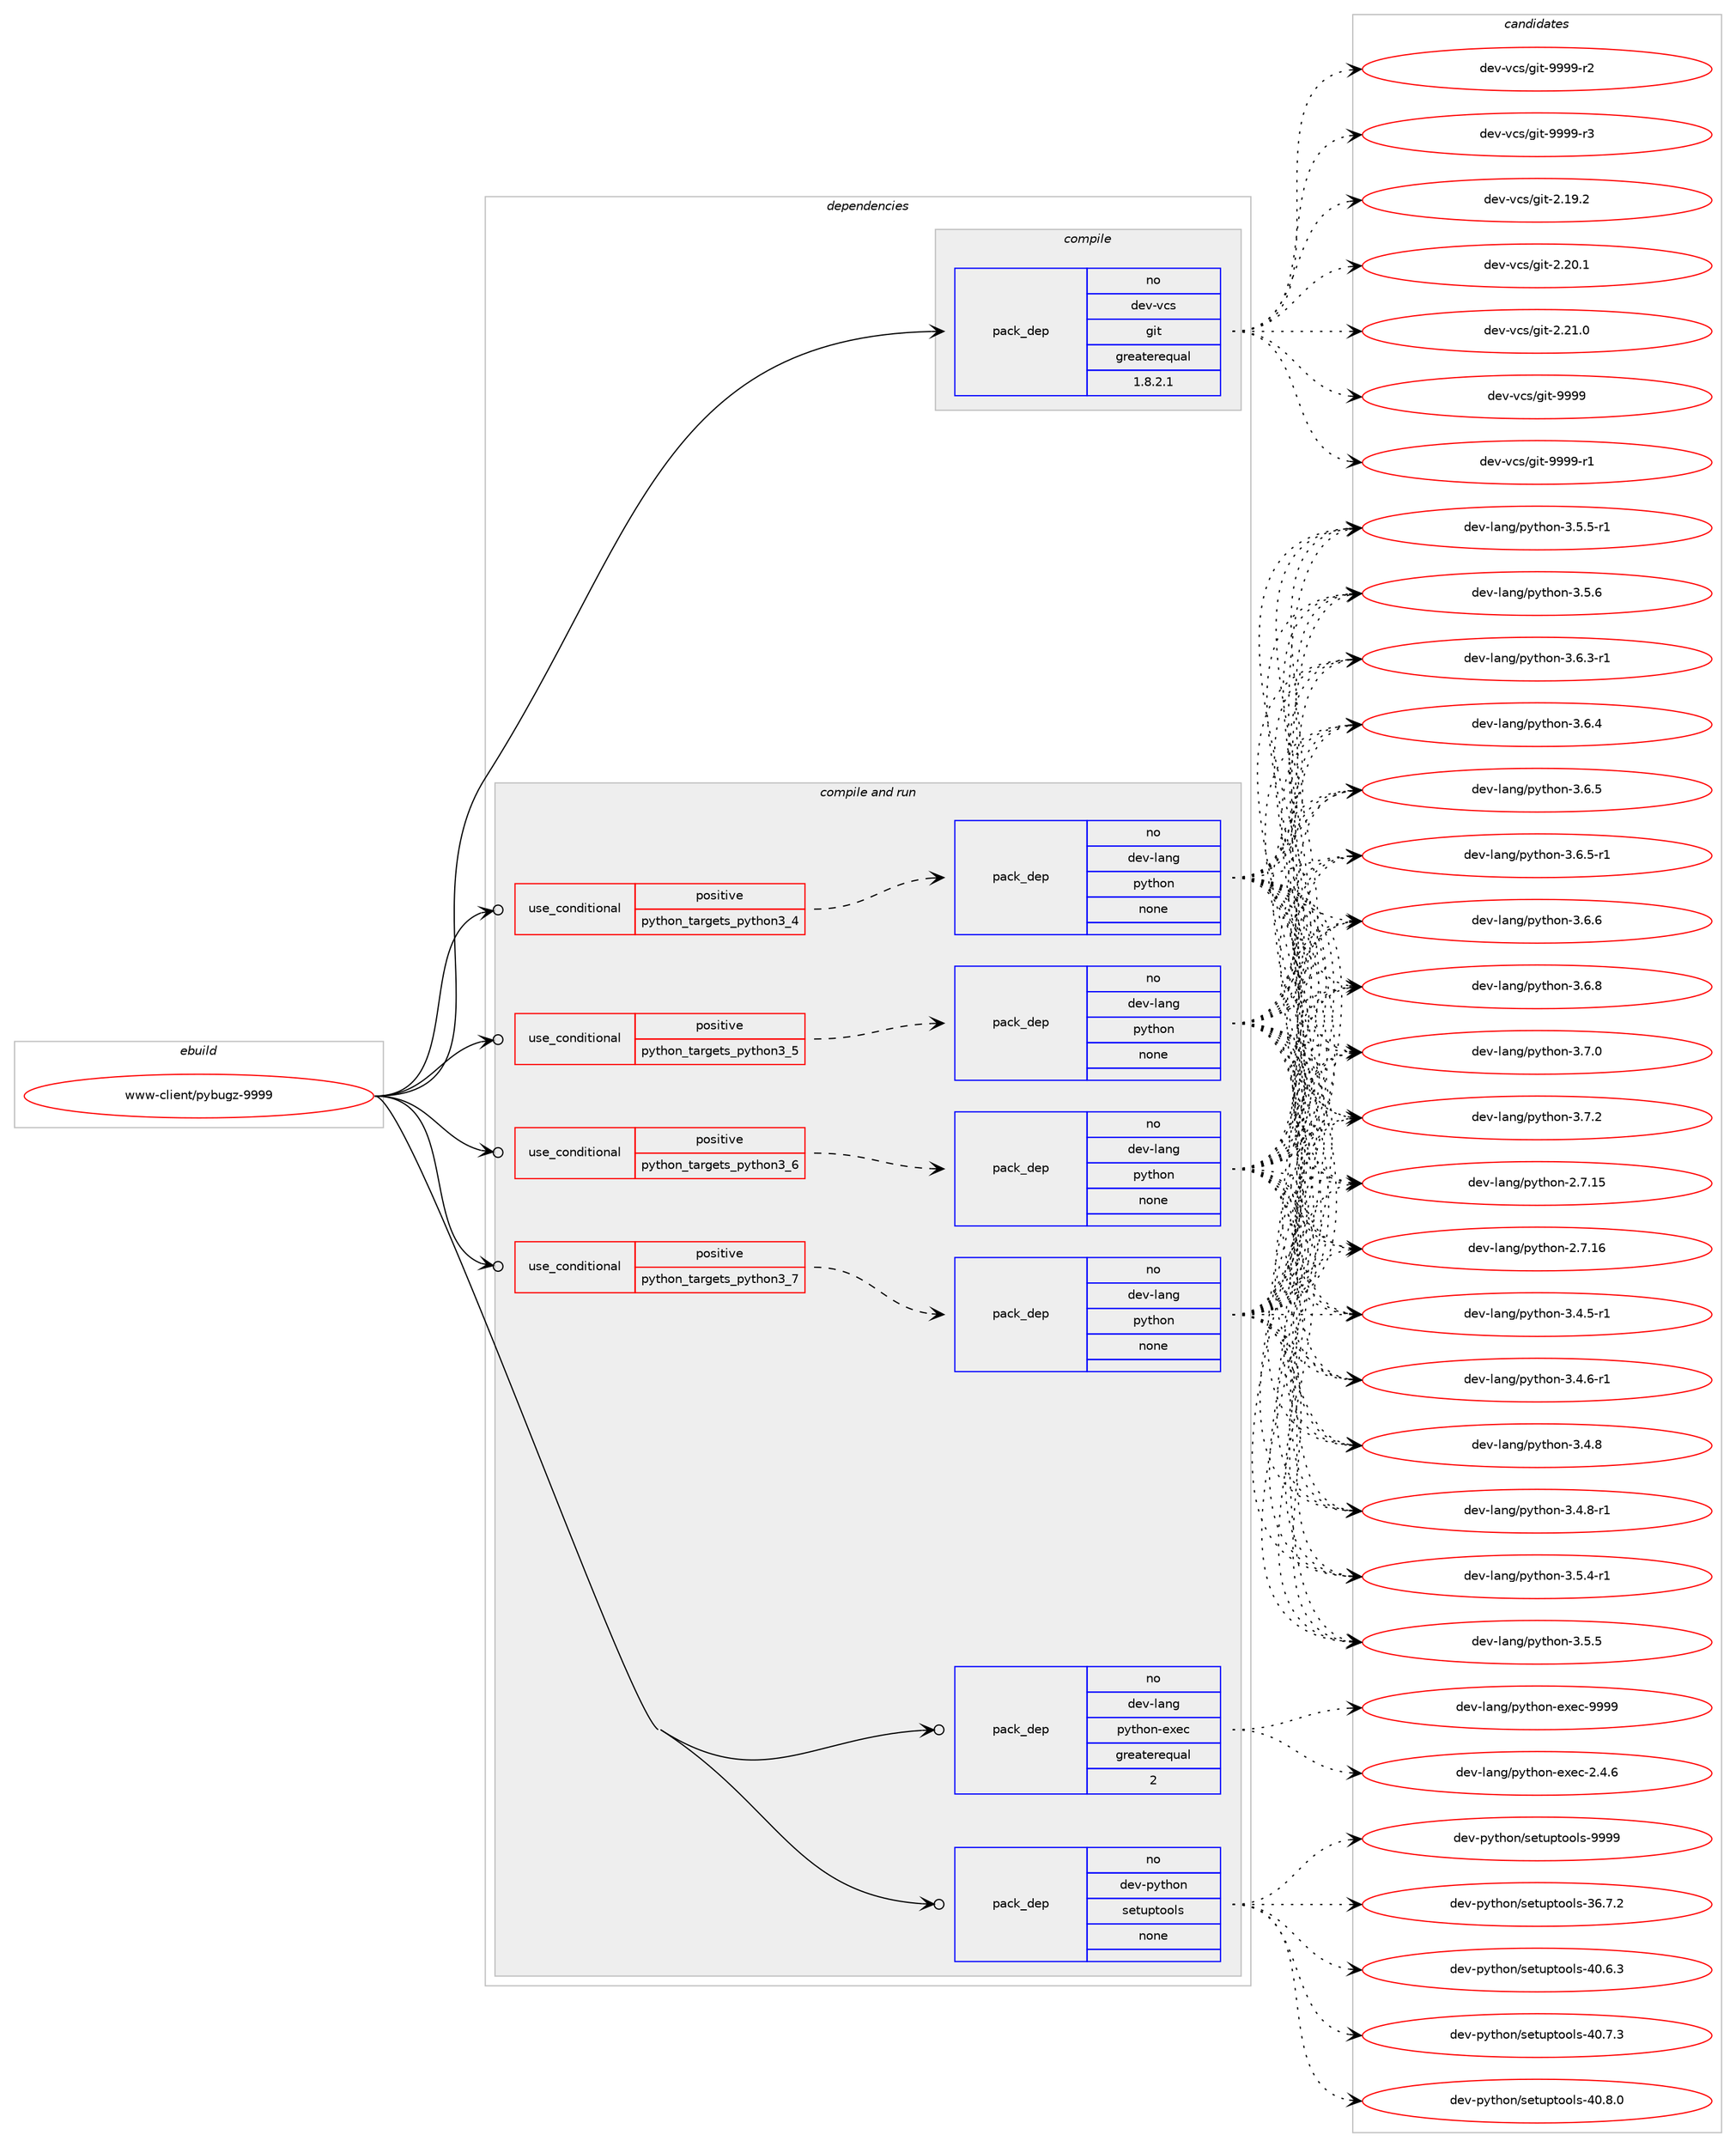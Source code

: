 digraph prolog {

# *************
# Graph options
# *************

newrank=true;
concentrate=true;
compound=true;
graph [rankdir=LR,fontname=Helvetica,fontsize=10,ranksep=1.5];#, ranksep=2.5, nodesep=0.2];
edge  [arrowhead=vee];
node  [fontname=Helvetica,fontsize=10];

# **********
# The ebuild
# **********

subgraph cluster_leftcol {
color=gray;
rank=same;
label=<<i>ebuild</i>>;
id [label="www-client/pybugz-9999", color=red, width=4, href="../www-client/pybugz-9999.svg"];
}

# ****************
# The dependencies
# ****************

subgraph cluster_midcol {
color=gray;
label=<<i>dependencies</i>>;
subgraph cluster_compile {
fillcolor="#eeeeee";
style=filled;
label=<<i>compile</i>>;
subgraph pack1256125 {
dependency1749500 [label=<<TABLE BORDER="0" CELLBORDER="1" CELLSPACING="0" CELLPADDING="4" WIDTH="220"><TR><TD ROWSPAN="6" CELLPADDING="30">pack_dep</TD></TR><TR><TD WIDTH="110">no</TD></TR><TR><TD>dev-vcs</TD></TR><TR><TD>git</TD></TR><TR><TD>greaterequal</TD></TR><TR><TD>1.8.2.1</TD></TR></TABLE>>, shape=none, color=blue];
}
id:e -> dependency1749500:w [weight=20,style="solid",arrowhead="vee"];
}
subgraph cluster_compileandrun {
fillcolor="#eeeeee";
style=filled;
label=<<i>compile and run</i>>;
subgraph cond464114 {
dependency1749501 [label=<<TABLE BORDER="0" CELLBORDER="1" CELLSPACING="0" CELLPADDING="4"><TR><TD ROWSPAN="3" CELLPADDING="10">use_conditional</TD></TR><TR><TD>positive</TD></TR><TR><TD>python_targets_python3_4</TD></TR></TABLE>>, shape=none, color=red];
subgraph pack1256126 {
dependency1749502 [label=<<TABLE BORDER="0" CELLBORDER="1" CELLSPACING="0" CELLPADDING="4" WIDTH="220"><TR><TD ROWSPAN="6" CELLPADDING="30">pack_dep</TD></TR><TR><TD WIDTH="110">no</TD></TR><TR><TD>dev-lang</TD></TR><TR><TD>python</TD></TR><TR><TD>none</TD></TR><TR><TD></TD></TR></TABLE>>, shape=none, color=blue];
}
dependency1749501:e -> dependency1749502:w [weight=20,style="dashed",arrowhead="vee"];
}
id:e -> dependency1749501:w [weight=20,style="solid",arrowhead="odotvee"];
subgraph cond464115 {
dependency1749503 [label=<<TABLE BORDER="0" CELLBORDER="1" CELLSPACING="0" CELLPADDING="4"><TR><TD ROWSPAN="3" CELLPADDING="10">use_conditional</TD></TR><TR><TD>positive</TD></TR><TR><TD>python_targets_python3_5</TD></TR></TABLE>>, shape=none, color=red];
subgraph pack1256127 {
dependency1749504 [label=<<TABLE BORDER="0" CELLBORDER="1" CELLSPACING="0" CELLPADDING="4" WIDTH="220"><TR><TD ROWSPAN="6" CELLPADDING="30">pack_dep</TD></TR><TR><TD WIDTH="110">no</TD></TR><TR><TD>dev-lang</TD></TR><TR><TD>python</TD></TR><TR><TD>none</TD></TR><TR><TD></TD></TR></TABLE>>, shape=none, color=blue];
}
dependency1749503:e -> dependency1749504:w [weight=20,style="dashed",arrowhead="vee"];
}
id:e -> dependency1749503:w [weight=20,style="solid",arrowhead="odotvee"];
subgraph cond464116 {
dependency1749505 [label=<<TABLE BORDER="0" CELLBORDER="1" CELLSPACING="0" CELLPADDING="4"><TR><TD ROWSPAN="3" CELLPADDING="10">use_conditional</TD></TR><TR><TD>positive</TD></TR><TR><TD>python_targets_python3_6</TD></TR></TABLE>>, shape=none, color=red];
subgraph pack1256128 {
dependency1749506 [label=<<TABLE BORDER="0" CELLBORDER="1" CELLSPACING="0" CELLPADDING="4" WIDTH="220"><TR><TD ROWSPAN="6" CELLPADDING="30">pack_dep</TD></TR><TR><TD WIDTH="110">no</TD></TR><TR><TD>dev-lang</TD></TR><TR><TD>python</TD></TR><TR><TD>none</TD></TR><TR><TD></TD></TR></TABLE>>, shape=none, color=blue];
}
dependency1749505:e -> dependency1749506:w [weight=20,style="dashed",arrowhead="vee"];
}
id:e -> dependency1749505:w [weight=20,style="solid",arrowhead="odotvee"];
subgraph cond464117 {
dependency1749507 [label=<<TABLE BORDER="0" CELLBORDER="1" CELLSPACING="0" CELLPADDING="4"><TR><TD ROWSPAN="3" CELLPADDING="10">use_conditional</TD></TR><TR><TD>positive</TD></TR><TR><TD>python_targets_python3_7</TD></TR></TABLE>>, shape=none, color=red];
subgraph pack1256129 {
dependency1749508 [label=<<TABLE BORDER="0" CELLBORDER="1" CELLSPACING="0" CELLPADDING="4" WIDTH="220"><TR><TD ROWSPAN="6" CELLPADDING="30">pack_dep</TD></TR><TR><TD WIDTH="110">no</TD></TR><TR><TD>dev-lang</TD></TR><TR><TD>python</TD></TR><TR><TD>none</TD></TR><TR><TD></TD></TR></TABLE>>, shape=none, color=blue];
}
dependency1749507:e -> dependency1749508:w [weight=20,style="dashed",arrowhead="vee"];
}
id:e -> dependency1749507:w [weight=20,style="solid",arrowhead="odotvee"];
subgraph pack1256130 {
dependency1749509 [label=<<TABLE BORDER="0" CELLBORDER="1" CELLSPACING="0" CELLPADDING="4" WIDTH="220"><TR><TD ROWSPAN="6" CELLPADDING="30">pack_dep</TD></TR><TR><TD WIDTH="110">no</TD></TR><TR><TD>dev-lang</TD></TR><TR><TD>python-exec</TD></TR><TR><TD>greaterequal</TD></TR><TR><TD>2</TD></TR></TABLE>>, shape=none, color=blue];
}
id:e -> dependency1749509:w [weight=20,style="solid",arrowhead="odotvee"];
subgraph pack1256131 {
dependency1749510 [label=<<TABLE BORDER="0" CELLBORDER="1" CELLSPACING="0" CELLPADDING="4" WIDTH="220"><TR><TD ROWSPAN="6" CELLPADDING="30">pack_dep</TD></TR><TR><TD WIDTH="110">no</TD></TR><TR><TD>dev-python</TD></TR><TR><TD>setuptools</TD></TR><TR><TD>none</TD></TR><TR><TD></TD></TR></TABLE>>, shape=none, color=blue];
}
id:e -> dependency1749510:w [weight=20,style="solid",arrowhead="odotvee"];
}
subgraph cluster_run {
fillcolor="#eeeeee";
style=filled;
label=<<i>run</i>>;
}
}

# **************
# The candidates
# **************

subgraph cluster_choices {
rank=same;
color=gray;
label=<<i>candidates</i>>;

subgraph choice1256125 {
color=black;
nodesep=1;
choice10010111845118991154710310511645504649574650 [label="dev-vcs/git-2.19.2", color=red, width=4,href="../dev-vcs/git-2.19.2.svg"];
choice10010111845118991154710310511645504650484649 [label="dev-vcs/git-2.20.1", color=red, width=4,href="../dev-vcs/git-2.20.1.svg"];
choice10010111845118991154710310511645504650494648 [label="dev-vcs/git-2.21.0", color=red, width=4,href="../dev-vcs/git-2.21.0.svg"];
choice1001011184511899115471031051164557575757 [label="dev-vcs/git-9999", color=red, width=4,href="../dev-vcs/git-9999.svg"];
choice10010111845118991154710310511645575757574511449 [label="dev-vcs/git-9999-r1", color=red, width=4,href="../dev-vcs/git-9999-r1.svg"];
choice10010111845118991154710310511645575757574511450 [label="dev-vcs/git-9999-r2", color=red, width=4,href="../dev-vcs/git-9999-r2.svg"];
choice10010111845118991154710310511645575757574511451 [label="dev-vcs/git-9999-r3", color=red, width=4,href="../dev-vcs/git-9999-r3.svg"];
dependency1749500:e -> choice10010111845118991154710310511645504649574650:w [style=dotted,weight="100"];
dependency1749500:e -> choice10010111845118991154710310511645504650484649:w [style=dotted,weight="100"];
dependency1749500:e -> choice10010111845118991154710310511645504650494648:w [style=dotted,weight="100"];
dependency1749500:e -> choice1001011184511899115471031051164557575757:w [style=dotted,weight="100"];
dependency1749500:e -> choice10010111845118991154710310511645575757574511449:w [style=dotted,weight="100"];
dependency1749500:e -> choice10010111845118991154710310511645575757574511450:w [style=dotted,weight="100"];
dependency1749500:e -> choice10010111845118991154710310511645575757574511451:w [style=dotted,weight="100"];
}
subgraph choice1256126 {
color=black;
nodesep=1;
choice10010111845108971101034711212111610411111045504655464953 [label="dev-lang/python-2.7.15", color=red, width=4,href="../dev-lang/python-2.7.15.svg"];
choice10010111845108971101034711212111610411111045504655464954 [label="dev-lang/python-2.7.16", color=red, width=4,href="../dev-lang/python-2.7.16.svg"];
choice1001011184510897110103471121211161041111104551465246534511449 [label="dev-lang/python-3.4.5-r1", color=red, width=4,href="../dev-lang/python-3.4.5-r1.svg"];
choice1001011184510897110103471121211161041111104551465246544511449 [label="dev-lang/python-3.4.6-r1", color=red, width=4,href="../dev-lang/python-3.4.6-r1.svg"];
choice100101118451089711010347112121116104111110455146524656 [label="dev-lang/python-3.4.8", color=red, width=4,href="../dev-lang/python-3.4.8.svg"];
choice1001011184510897110103471121211161041111104551465246564511449 [label="dev-lang/python-3.4.8-r1", color=red, width=4,href="../dev-lang/python-3.4.8-r1.svg"];
choice1001011184510897110103471121211161041111104551465346524511449 [label="dev-lang/python-3.5.4-r1", color=red, width=4,href="../dev-lang/python-3.5.4-r1.svg"];
choice100101118451089711010347112121116104111110455146534653 [label="dev-lang/python-3.5.5", color=red, width=4,href="../dev-lang/python-3.5.5.svg"];
choice1001011184510897110103471121211161041111104551465346534511449 [label="dev-lang/python-3.5.5-r1", color=red, width=4,href="../dev-lang/python-3.5.5-r1.svg"];
choice100101118451089711010347112121116104111110455146534654 [label="dev-lang/python-3.5.6", color=red, width=4,href="../dev-lang/python-3.5.6.svg"];
choice1001011184510897110103471121211161041111104551465446514511449 [label="dev-lang/python-3.6.3-r1", color=red, width=4,href="../dev-lang/python-3.6.3-r1.svg"];
choice100101118451089711010347112121116104111110455146544652 [label="dev-lang/python-3.6.4", color=red, width=4,href="../dev-lang/python-3.6.4.svg"];
choice100101118451089711010347112121116104111110455146544653 [label="dev-lang/python-3.6.5", color=red, width=4,href="../dev-lang/python-3.6.5.svg"];
choice1001011184510897110103471121211161041111104551465446534511449 [label="dev-lang/python-3.6.5-r1", color=red, width=4,href="../dev-lang/python-3.6.5-r1.svg"];
choice100101118451089711010347112121116104111110455146544654 [label="dev-lang/python-3.6.6", color=red, width=4,href="../dev-lang/python-3.6.6.svg"];
choice100101118451089711010347112121116104111110455146544656 [label="dev-lang/python-3.6.8", color=red, width=4,href="../dev-lang/python-3.6.8.svg"];
choice100101118451089711010347112121116104111110455146554648 [label="dev-lang/python-3.7.0", color=red, width=4,href="../dev-lang/python-3.7.0.svg"];
choice100101118451089711010347112121116104111110455146554650 [label="dev-lang/python-3.7.2", color=red, width=4,href="../dev-lang/python-3.7.2.svg"];
dependency1749502:e -> choice10010111845108971101034711212111610411111045504655464953:w [style=dotted,weight="100"];
dependency1749502:e -> choice10010111845108971101034711212111610411111045504655464954:w [style=dotted,weight="100"];
dependency1749502:e -> choice1001011184510897110103471121211161041111104551465246534511449:w [style=dotted,weight="100"];
dependency1749502:e -> choice1001011184510897110103471121211161041111104551465246544511449:w [style=dotted,weight="100"];
dependency1749502:e -> choice100101118451089711010347112121116104111110455146524656:w [style=dotted,weight="100"];
dependency1749502:e -> choice1001011184510897110103471121211161041111104551465246564511449:w [style=dotted,weight="100"];
dependency1749502:e -> choice1001011184510897110103471121211161041111104551465346524511449:w [style=dotted,weight="100"];
dependency1749502:e -> choice100101118451089711010347112121116104111110455146534653:w [style=dotted,weight="100"];
dependency1749502:e -> choice1001011184510897110103471121211161041111104551465346534511449:w [style=dotted,weight="100"];
dependency1749502:e -> choice100101118451089711010347112121116104111110455146534654:w [style=dotted,weight="100"];
dependency1749502:e -> choice1001011184510897110103471121211161041111104551465446514511449:w [style=dotted,weight="100"];
dependency1749502:e -> choice100101118451089711010347112121116104111110455146544652:w [style=dotted,weight="100"];
dependency1749502:e -> choice100101118451089711010347112121116104111110455146544653:w [style=dotted,weight="100"];
dependency1749502:e -> choice1001011184510897110103471121211161041111104551465446534511449:w [style=dotted,weight="100"];
dependency1749502:e -> choice100101118451089711010347112121116104111110455146544654:w [style=dotted,weight="100"];
dependency1749502:e -> choice100101118451089711010347112121116104111110455146544656:w [style=dotted,weight="100"];
dependency1749502:e -> choice100101118451089711010347112121116104111110455146554648:w [style=dotted,weight="100"];
dependency1749502:e -> choice100101118451089711010347112121116104111110455146554650:w [style=dotted,weight="100"];
}
subgraph choice1256127 {
color=black;
nodesep=1;
choice10010111845108971101034711212111610411111045504655464953 [label="dev-lang/python-2.7.15", color=red, width=4,href="../dev-lang/python-2.7.15.svg"];
choice10010111845108971101034711212111610411111045504655464954 [label="dev-lang/python-2.7.16", color=red, width=4,href="../dev-lang/python-2.7.16.svg"];
choice1001011184510897110103471121211161041111104551465246534511449 [label="dev-lang/python-3.4.5-r1", color=red, width=4,href="../dev-lang/python-3.4.5-r1.svg"];
choice1001011184510897110103471121211161041111104551465246544511449 [label="dev-lang/python-3.4.6-r1", color=red, width=4,href="../dev-lang/python-3.4.6-r1.svg"];
choice100101118451089711010347112121116104111110455146524656 [label="dev-lang/python-3.4.8", color=red, width=4,href="../dev-lang/python-3.4.8.svg"];
choice1001011184510897110103471121211161041111104551465246564511449 [label="dev-lang/python-3.4.8-r1", color=red, width=4,href="../dev-lang/python-3.4.8-r1.svg"];
choice1001011184510897110103471121211161041111104551465346524511449 [label="dev-lang/python-3.5.4-r1", color=red, width=4,href="../dev-lang/python-3.5.4-r1.svg"];
choice100101118451089711010347112121116104111110455146534653 [label="dev-lang/python-3.5.5", color=red, width=4,href="../dev-lang/python-3.5.5.svg"];
choice1001011184510897110103471121211161041111104551465346534511449 [label="dev-lang/python-3.5.5-r1", color=red, width=4,href="../dev-lang/python-3.5.5-r1.svg"];
choice100101118451089711010347112121116104111110455146534654 [label="dev-lang/python-3.5.6", color=red, width=4,href="../dev-lang/python-3.5.6.svg"];
choice1001011184510897110103471121211161041111104551465446514511449 [label="dev-lang/python-3.6.3-r1", color=red, width=4,href="../dev-lang/python-3.6.3-r1.svg"];
choice100101118451089711010347112121116104111110455146544652 [label="dev-lang/python-3.6.4", color=red, width=4,href="../dev-lang/python-3.6.4.svg"];
choice100101118451089711010347112121116104111110455146544653 [label="dev-lang/python-3.6.5", color=red, width=4,href="../dev-lang/python-3.6.5.svg"];
choice1001011184510897110103471121211161041111104551465446534511449 [label="dev-lang/python-3.6.5-r1", color=red, width=4,href="../dev-lang/python-3.6.5-r1.svg"];
choice100101118451089711010347112121116104111110455146544654 [label="dev-lang/python-3.6.6", color=red, width=4,href="../dev-lang/python-3.6.6.svg"];
choice100101118451089711010347112121116104111110455146544656 [label="dev-lang/python-3.6.8", color=red, width=4,href="../dev-lang/python-3.6.8.svg"];
choice100101118451089711010347112121116104111110455146554648 [label="dev-lang/python-3.7.0", color=red, width=4,href="../dev-lang/python-3.7.0.svg"];
choice100101118451089711010347112121116104111110455146554650 [label="dev-lang/python-3.7.2", color=red, width=4,href="../dev-lang/python-3.7.2.svg"];
dependency1749504:e -> choice10010111845108971101034711212111610411111045504655464953:w [style=dotted,weight="100"];
dependency1749504:e -> choice10010111845108971101034711212111610411111045504655464954:w [style=dotted,weight="100"];
dependency1749504:e -> choice1001011184510897110103471121211161041111104551465246534511449:w [style=dotted,weight="100"];
dependency1749504:e -> choice1001011184510897110103471121211161041111104551465246544511449:w [style=dotted,weight="100"];
dependency1749504:e -> choice100101118451089711010347112121116104111110455146524656:w [style=dotted,weight="100"];
dependency1749504:e -> choice1001011184510897110103471121211161041111104551465246564511449:w [style=dotted,weight="100"];
dependency1749504:e -> choice1001011184510897110103471121211161041111104551465346524511449:w [style=dotted,weight="100"];
dependency1749504:e -> choice100101118451089711010347112121116104111110455146534653:w [style=dotted,weight="100"];
dependency1749504:e -> choice1001011184510897110103471121211161041111104551465346534511449:w [style=dotted,weight="100"];
dependency1749504:e -> choice100101118451089711010347112121116104111110455146534654:w [style=dotted,weight="100"];
dependency1749504:e -> choice1001011184510897110103471121211161041111104551465446514511449:w [style=dotted,weight="100"];
dependency1749504:e -> choice100101118451089711010347112121116104111110455146544652:w [style=dotted,weight="100"];
dependency1749504:e -> choice100101118451089711010347112121116104111110455146544653:w [style=dotted,weight="100"];
dependency1749504:e -> choice1001011184510897110103471121211161041111104551465446534511449:w [style=dotted,weight="100"];
dependency1749504:e -> choice100101118451089711010347112121116104111110455146544654:w [style=dotted,weight="100"];
dependency1749504:e -> choice100101118451089711010347112121116104111110455146544656:w [style=dotted,weight="100"];
dependency1749504:e -> choice100101118451089711010347112121116104111110455146554648:w [style=dotted,weight="100"];
dependency1749504:e -> choice100101118451089711010347112121116104111110455146554650:w [style=dotted,weight="100"];
}
subgraph choice1256128 {
color=black;
nodesep=1;
choice10010111845108971101034711212111610411111045504655464953 [label="dev-lang/python-2.7.15", color=red, width=4,href="../dev-lang/python-2.7.15.svg"];
choice10010111845108971101034711212111610411111045504655464954 [label="dev-lang/python-2.7.16", color=red, width=4,href="../dev-lang/python-2.7.16.svg"];
choice1001011184510897110103471121211161041111104551465246534511449 [label="dev-lang/python-3.4.5-r1", color=red, width=4,href="../dev-lang/python-3.4.5-r1.svg"];
choice1001011184510897110103471121211161041111104551465246544511449 [label="dev-lang/python-3.4.6-r1", color=red, width=4,href="../dev-lang/python-3.4.6-r1.svg"];
choice100101118451089711010347112121116104111110455146524656 [label="dev-lang/python-3.4.8", color=red, width=4,href="../dev-lang/python-3.4.8.svg"];
choice1001011184510897110103471121211161041111104551465246564511449 [label="dev-lang/python-3.4.8-r1", color=red, width=4,href="../dev-lang/python-3.4.8-r1.svg"];
choice1001011184510897110103471121211161041111104551465346524511449 [label="dev-lang/python-3.5.4-r1", color=red, width=4,href="../dev-lang/python-3.5.4-r1.svg"];
choice100101118451089711010347112121116104111110455146534653 [label="dev-lang/python-3.5.5", color=red, width=4,href="../dev-lang/python-3.5.5.svg"];
choice1001011184510897110103471121211161041111104551465346534511449 [label="dev-lang/python-3.5.5-r1", color=red, width=4,href="../dev-lang/python-3.5.5-r1.svg"];
choice100101118451089711010347112121116104111110455146534654 [label="dev-lang/python-3.5.6", color=red, width=4,href="../dev-lang/python-3.5.6.svg"];
choice1001011184510897110103471121211161041111104551465446514511449 [label="dev-lang/python-3.6.3-r1", color=red, width=4,href="../dev-lang/python-3.6.3-r1.svg"];
choice100101118451089711010347112121116104111110455146544652 [label="dev-lang/python-3.6.4", color=red, width=4,href="../dev-lang/python-3.6.4.svg"];
choice100101118451089711010347112121116104111110455146544653 [label="dev-lang/python-3.6.5", color=red, width=4,href="../dev-lang/python-3.6.5.svg"];
choice1001011184510897110103471121211161041111104551465446534511449 [label="dev-lang/python-3.6.5-r1", color=red, width=4,href="../dev-lang/python-3.6.5-r1.svg"];
choice100101118451089711010347112121116104111110455146544654 [label="dev-lang/python-3.6.6", color=red, width=4,href="../dev-lang/python-3.6.6.svg"];
choice100101118451089711010347112121116104111110455146544656 [label="dev-lang/python-3.6.8", color=red, width=4,href="../dev-lang/python-3.6.8.svg"];
choice100101118451089711010347112121116104111110455146554648 [label="dev-lang/python-3.7.0", color=red, width=4,href="../dev-lang/python-3.7.0.svg"];
choice100101118451089711010347112121116104111110455146554650 [label="dev-lang/python-3.7.2", color=red, width=4,href="../dev-lang/python-3.7.2.svg"];
dependency1749506:e -> choice10010111845108971101034711212111610411111045504655464953:w [style=dotted,weight="100"];
dependency1749506:e -> choice10010111845108971101034711212111610411111045504655464954:w [style=dotted,weight="100"];
dependency1749506:e -> choice1001011184510897110103471121211161041111104551465246534511449:w [style=dotted,weight="100"];
dependency1749506:e -> choice1001011184510897110103471121211161041111104551465246544511449:w [style=dotted,weight="100"];
dependency1749506:e -> choice100101118451089711010347112121116104111110455146524656:w [style=dotted,weight="100"];
dependency1749506:e -> choice1001011184510897110103471121211161041111104551465246564511449:w [style=dotted,weight="100"];
dependency1749506:e -> choice1001011184510897110103471121211161041111104551465346524511449:w [style=dotted,weight="100"];
dependency1749506:e -> choice100101118451089711010347112121116104111110455146534653:w [style=dotted,weight="100"];
dependency1749506:e -> choice1001011184510897110103471121211161041111104551465346534511449:w [style=dotted,weight="100"];
dependency1749506:e -> choice100101118451089711010347112121116104111110455146534654:w [style=dotted,weight="100"];
dependency1749506:e -> choice1001011184510897110103471121211161041111104551465446514511449:w [style=dotted,weight="100"];
dependency1749506:e -> choice100101118451089711010347112121116104111110455146544652:w [style=dotted,weight="100"];
dependency1749506:e -> choice100101118451089711010347112121116104111110455146544653:w [style=dotted,weight="100"];
dependency1749506:e -> choice1001011184510897110103471121211161041111104551465446534511449:w [style=dotted,weight="100"];
dependency1749506:e -> choice100101118451089711010347112121116104111110455146544654:w [style=dotted,weight="100"];
dependency1749506:e -> choice100101118451089711010347112121116104111110455146544656:w [style=dotted,weight="100"];
dependency1749506:e -> choice100101118451089711010347112121116104111110455146554648:w [style=dotted,weight="100"];
dependency1749506:e -> choice100101118451089711010347112121116104111110455146554650:w [style=dotted,weight="100"];
}
subgraph choice1256129 {
color=black;
nodesep=1;
choice10010111845108971101034711212111610411111045504655464953 [label="dev-lang/python-2.7.15", color=red, width=4,href="../dev-lang/python-2.7.15.svg"];
choice10010111845108971101034711212111610411111045504655464954 [label="dev-lang/python-2.7.16", color=red, width=4,href="../dev-lang/python-2.7.16.svg"];
choice1001011184510897110103471121211161041111104551465246534511449 [label="dev-lang/python-3.4.5-r1", color=red, width=4,href="../dev-lang/python-3.4.5-r1.svg"];
choice1001011184510897110103471121211161041111104551465246544511449 [label="dev-lang/python-3.4.6-r1", color=red, width=4,href="../dev-lang/python-3.4.6-r1.svg"];
choice100101118451089711010347112121116104111110455146524656 [label="dev-lang/python-3.4.8", color=red, width=4,href="../dev-lang/python-3.4.8.svg"];
choice1001011184510897110103471121211161041111104551465246564511449 [label="dev-lang/python-3.4.8-r1", color=red, width=4,href="../dev-lang/python-3.4.8-r1.svg"];
choice1001011184510897110103471121211161041111104551465346524511449 [label="dev-lang/python-3.5.4-r1", color=red, width=4,href="../dev-lang/python-3.5.4-r1.svg"];
choice100101118451089711010347112121116104111110455146534653 [label="dev-lang/python-3.5.5", color=red, width=4,href="../dev-lang/python-3.5.5.svg"];
choice1001011184510897110103471121211161041111104551465346534511449 [label="dev-lang/python-3.5.5-r1", color=red, width=4,href="../dev-lang/python-3.5.5-r1.svg"];
choice100101118451089711010347112121116104111110455146534654 [label="dev-lang/python-3.5.6", color=red, width=4,href="../dev-lang/python-3.5.6.svg"];
choice1001011184510897110103471121211161041111104551465446514511449 [label="dev-lang/python-3.6.3-r1", color=red, width=4,href="../dev-lang/python-3.6.3-r1.svg"];
choice100101118451089711010347112121116104111110455146544652 [label="dev-lang/python-3.6.4", color=red, width=4,href="../dev-lang/python-3.6.4.svg"];
choice100101118451089711010347112121116104111110455146544653 [label="dev-lang/python-3.6.5", color=red, width=4,href="../dev-lang/python-3.6.5.svg"];
choice1001011184510897110103471121211161041111104551465446534511449 [label="dev-lang/python-3.6.5-r1", color=red, width=4,href="../dev-lang/python-3.6.5-r1.svg"];
choice100101118451089711010347112121116104111110455146544654 [label="dev-lang/python-3.6.6", color=red, width=4,href="../dev-lang/python-3.6.6.svg"];
choice100101118451089711010347112121116104111110455146544656 [label="dev-lang/python-3.6.8", color=red, width=4,href="../dev-lang/python-3.6.8.svg"];
choice100101118451089711010347112121116104111110455146554648 [label="dev-lang/python-3.7.0", color=red, width=4,href="../dev-lang/python-3.7.0.svg"];
choice100101118451089711010347112121116104111110455146554650 [label="dev-lang/python-3.7.2", color=red, width=4,href="../dev-lang/python-3.7.2.svg"];
dependency1749508:e -> choice10010111845108971101034711212111610411111045504655464953:w [style=dotted,weight="100"];
dependency1749508:e -> choice10010111845108971101034711212111610411111045504655464954:w [style=dotted,weight="100"];
dependency1749508:e -> choice1001011184510897110103471121211161041111104551465246534511449:w [style=dotted,weight="100"];
dependency1749508:e -> choice1001011184510897110103471121211161041111104551465246544511449:w [style=dotted,weight="100"];
dependency1749508:e -> choice100101118451089711010347112121116104111110455146524656:w [style=dotted,weight="100"];
dependency1749508:e -> choice1001011184510897110103471121211161041111104551465246564511449:w [style=dotted,weight="100"];
dependency1749508:e -> choice1001011184510897110103471121211161041111104551465346524511449:w [style=dotted,weight="100"];
dependency1749508:e -> choice100101118451089711010347112121116104111110455146534653:w [style=dotted,weight="100"];
dependency1749508:e -> choice1001011184510897110103471121211161041111104551465346534511449:w [style=dotted,weight="100"];
dependency1749508:e -> choice100101118451089711010347112121116104111110455146534654:w [style=dotted,weight="100"];
dependency1749508:e -> choice1001011184510897110103471121211161041111104551465446514511449:w [style=dotted,weight="100"];
dependency1749508:e -> choice100101118451089711010347112121116104111110455146544652:w [style=dotted,weight="100"];
dependency1749508:e -> choice100101118451089711010347112121116104111110455146544653:w [style=dotted,weight="100"];
dependency1749508:e -> choice1001011184510897110103471121211161041111104551465446534511449:w [style=dotted,weight="100"];
dependency1749508:e -> choice100101118451089711010347112121116104111110455146544654:w [style=dotted,weight="100"];
dependency1749508:e -> choice100101118451089711010347112121116104111110455146544656:w [style=dotted,weight="100"];
dependency1749508:e -> choice100101118451089711010347112121116104111110455146554648:w [style=dotted,weight="100"];
dependency1749508:e -> choice100101118451089711010347112121116104111110455146554650:w [style=dotted,weight="100"];
}
subgraph choice1256130 {
color=black;
nodesep=1;
choice1001011184510897110103471121211161041111104510112010199455046524654 [label="dev-lang/python-exec-2.4.6", color=red, width=4,href="../dev-lang/python-exec-2.4.6.svg"];
choice10010111845108971101034711212111610411111045101120101994557575757 [label="dev-lang/python-exec-9999", color=red, width=4,href="../dev-lang/python-exec-9999.svg"];
dependency1749509:e -> choice1001011184510897110103471121211161041111104510112010199455046524654:w [style=dotted,weight="100"];
dependency1749509:e -> choice10010111845108971101034711212111610411111045101120101994557575757:w [style=dotted,weight="100"];
}
subgraph choice1256131 {
color=black;
nodesep=1;
choice100101118451121211161041111104711510111611711211611111110811545515446554650 [label="dev-python/setuptools-36.7.2", color=red, width=4,href="../dev-python/setuptools-36.7.2.svg"];
choice100101118451121211161041111104711510111611711211611111110811545524846544651 [label="dev-python/setuptools-40.6.3", color=red, width=4,href="../dev-python/setuptools-40.6.3.svg"];
choice100101118451121211161041111104711510111611711211611111110811545524846554651 [label="dev-python/setuptools-40.7.3", color=red, width=4,href="../dev-python/setuptools-40.7.3.svg"];
choice100101118451121211161041111104711510111611711211611111110811545524846564648 [label="dev-python/setuptools-40.8.0", color=red, width=4,href="../dev-python/setuptools-40.8.0.svg"];
choice10010111845112121116104111110471151011161171121161111111081154557575757 [label="dev-python/setuptools-9999", color=red, width=4,href="../dev-python/setuptools-9999.svg"];
dependency1749510:e -> choice100101118451121211161041111104711510111611711211611111110811545515446554650:w [style=dotted,weight="100"];
dependency1749510:e -> choice100101118451121211161041111104711510111611711211611111110811545524846544651:w [style=dotted,weight="100"];
dependency1749510:e -> choice100101118451121211161041111104711510111611711211611111110811545524846554651:w [style=dotted,weight="100"];
dependency1749510:e -> choice100101118451121211161041111104711510111611711211611111110811545524846564648:w [style=dotted,weight="100"];
dependency1749510:e -> choice10010111845112121116104111110471151011161171121161111111081154557575757:w [style=dotted,weight="100"];
}
}

}

